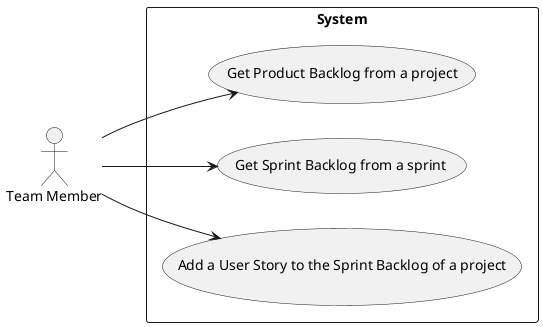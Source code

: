 @startuml
'https://plantuml.com/use-case-diagram

left to right direction
:Team Member: as User
rectangle System{

    usecase "Get Product Backlog from a project" as US1
    usecase "Get Sprint Backlog from a sprint" as US2
    usecase "Add a User Story to the Sprint Backlog of a project" as US3
}

User --> US1
User --> US2
User --> US3

@enduml